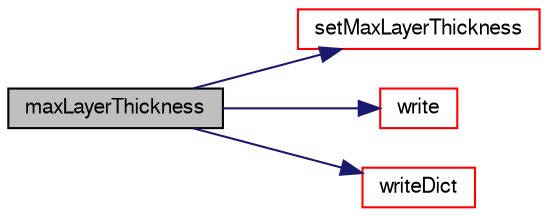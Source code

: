 digraph "maxLayerThickness"
{
  bgcolor="transparent";
  edge [fontname="FreeSans",fontsize="10",labelfontname="FreeSans",labelfontsize="10"];
  node [fontname="FreeSans",fontsize="10",shape=record];
  rankdir="LR";
  Node218 [label="maxLayerThickness",height=0.2,width=0.4,color="black", fillcolor="grey75", style="filled", fontcolor="black"];
  Node218 -> Node219 [color="midnightblue",fontsize="10",style="solid",fontname="FreeSans"];
  Node219 [label="setMaxLayerThickness",height=0.2,width=0.4,color="red",URL="$a21462.html#a3d1c8296a679250683710ffeacf26f99",tooltip="Set max layer thickness which triggers removal. "];
  Node218 -> Node263 [color="midnightblue",fontsize="10",style="solid",fontname="FreeSans"];
  Node263 [label="write",height=0.2,width=0.4,color="red",URL="$a21462.html#a293fdfec8bdfbd5c3913ab4c9f3454ff",tooltip="Write. "];
  Node218 -> Node273 [color="midnightblue",fontsize="10",style="solid",fontname="FreeSans"];
  Node273 [label="writeDict",height=0.2,width=0.4,color="red",URL="$a21462.html#a99e013320e2bb0118f0c2857a9193f62",tooltip="Write dictionary. "];
}
